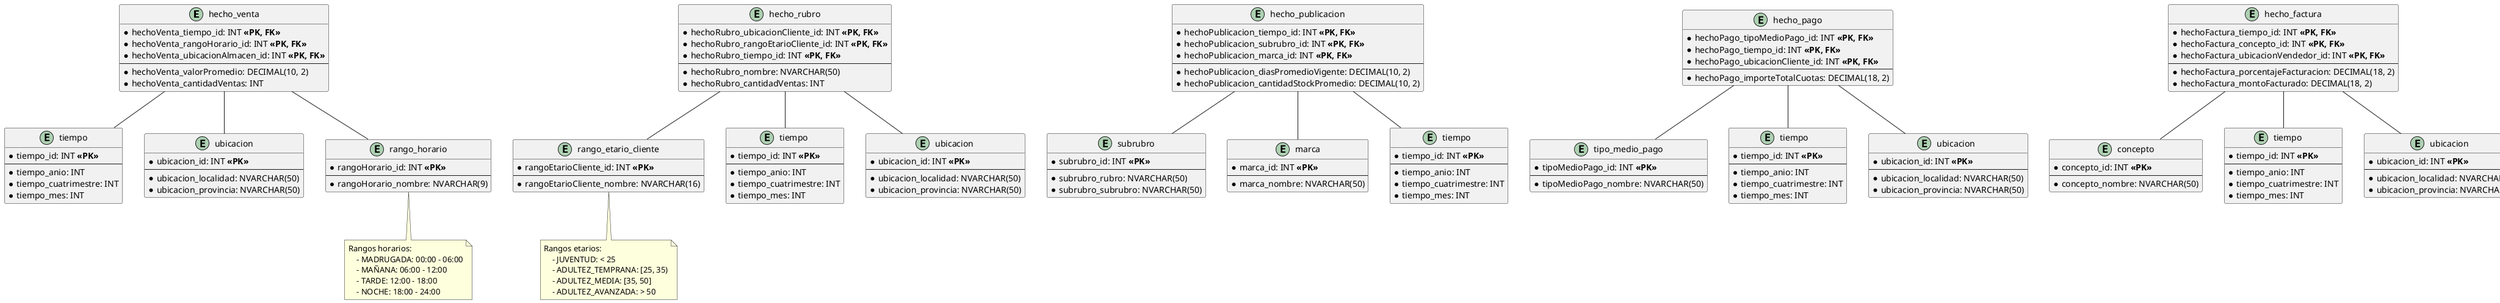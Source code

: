 @startuml  diagrama-entidad-relacion-BI.

/'
    Aclaraciones:
        - Considere no poner la palabra "dimensión" en los nombres de las tablas (por ejemplo, usar solo "tiempo" en lugar de "dimensión_tiempo"). Esto hace los nombres más cortos y claros. Además, el diagrama permite identificar fácilmente qué tablas son hechos y cuáles son dimensiones.

        - La consigna dice: "Se deberán considerar como mínimo las siguientes dimensiones, además de las que el alumno considere convenientes." Por eso, probablemente tengamos que agregar más dimensiones o hechos, o tal vez más atributos en algunas dimensiones.

        - Para avanzar, usé:
            - https://raw.githubusercontent.com/sebastiangilberto/utn-gdd-2c2022-tp/main/tp/der/der_BI.svg
            - Las diapositivas del profesor sobre el modelo de estrella, OLAP y DataWarehouse.

        - No estoy seguro sobre el rango horario y el rango etario. Puede que queden bien como están, tener un atributo para cada tipo o quizas se les ocurra otra idea.

        - Acuerdense de que los tipos datos deben ser los mismos de la tabla principal: "Todas las columnas creadas para las nuevas tablas deberán respetar los mismos tipos de datos de las columnas existentes en la tabla maestra."

        - Tengo dudas sobre si el "producto" debería ser un hecho o una dimensión, o si puede ser ambas cosas en distintas tablas. La misma duda tengo con "publicación".
'/


'----------------------------------
'---------- HECHO VENTA -----------
'----------------------------------

entity "hecho_venta" {
  * hechoVenta_tiempo_id: INT **<<PK, FK>>**
  * hechoVenta_rangoHorario_id: INT **<<PK, FK>>**
  * hechoVenta_ubicacionAlmacen_id: INT **<<PK, FK>>**
  --
    * hechoVenta_valorPromedio: DECIMAL(10, 2)
    * hechoVenta_cantidadVentas: INT
}

entity "tiempo" {
  * tiempo_id: INT **<<PK>>**
  --
    * tiempo_anio: INT  
    * tiempo_cuatrimestre: INT
    * tiempo_mes: INT
}

entity "ubicacion" {
  * ubicacion_id: INT **<<PK>>**
  --
    * ubicacion_localidad: NVARCHAR(50)
    * ubicacion_provincia: NVARCHAR(50)
}

entity "rango_horario" {
  * rangoHorario_id: INT **<<PK>>**
  --
    * rangoHorario_nombre: NVARCHAR(9)
}
note bottom
    Rangos horarios: 
        - MADRUGADA: 00:00 - 06:00
        - MAÑANA: 06:00 - 12:00
        - TARDE: 12:00 - 18:00
        - NOCHE: 18:00 - 24:00 
end note

hecho_venta -- "tiempo"
hecho_venta -- "ubicacion"
hecho_venta -- "rango_horario"


'----------------------------------
'---------- HECHO RUBRO -----------
'----------------------------------

entity "hecho_rubro" {
  * hechoRubro_ubicacionCliente_id: INT **<<PK, FK>>**
  * hechoRubro_rangoEtarioCliente_id: INT **<<PK, FK>>**
  * hechoRubro_tiempo_id: INT **<<PK, FK>>**
  --
    * hechoRubro_nombre: NVARCHAR(50)
    * hechoRubro_cantidadVentas: INT
}

entity "rango_etario_cliente" {
  * rangoEtarioCliente_id: INT **<<PK>>**
  --
    * rangoEtarioCliente_nombre: NVARCHAR(16)
}
note bottom
    Rangos etarios: 
        - JUVENTUD: < 25
        - ADULTEZ_TEMPRANA: [25, 35)
        - ADULTEZ_MEDIA: [35, 50]
        - ADULTEZ_AVANZADA: > 50
end note

entity "tiempo " {
  * tiempo_id: INT **<<PK>>**
  --
    * tiempo_anio: INT  
    * tiempo_cuatrimestre: INT
    * tiempo_mes: INT
}

entity "ubicacion " {
  * ubicacion_id: INT **<<PK>>**
  --
    * ubicacion_localidad: NVARCHAR(50)
    * ubicacion_provincia: NVARCHAR(50)
}

hecho_rubro -- "tiempo "
hecho_rubro -- "ubicacion "
hecho_rubro -- "rango_etario_cliente"


'----------------------------------
'------- HECHO PUBLICACION --------
'----------------------------------

entity "hecho_publicacion" {
  * hechoPublicacion_tiempo_id: INT **<<PK, FK>>**
  * hechoPublicacion_subrubro_id: INT **<<PK, FK>>**
  * hechoPublicacion_marca_id: INT **<<PK, FK>>**
  --
    * hechoPublicacion_diasPromedioVigente: DECIMAL(10, 2)
    * hechoPublicacion_cantidadStockPromedio: DECIMAL(10, 2)
}

entity "subrubro" {
  * subrubro_id: INT **<<PK>>**
  --
    * subrubro_rubro: NVARCHAR(50)
    * subrubro_subrubro: NVARCHAR(50)
}

entity "marca" {
  * marca_id: INT **<<PK>>**
  --
    * marca_nombre: NVARCHAR(50)
}

entity "tiempo  " {
  * tiempo_id: INT **<<PK>>**
  --
    * tiempo_anio: INT  
    * tiempo_cuatrimestre: INT
    * tiempo_mes: INT
}

hecho_publicacion -- "tiempo  "
hecho_publicacion -- "subrubro"
hecho_publicacion -- "marca"


'----------------------------------
'----------- HECHO PAGO -----------
'----------------------------------

entity "hecho_pago" {
  * hechoPago_tipoMedioPago_id: INT **<<PK, FK>>**
  * hechoPago_tiempo_id: INT **<<PK, FK>>**
  * hechoPago_ubicacionCliente_id: INT **<<PK, FK>>**
  --
    * hechoPago_importeTotalCuotas: DECIMAL(18, 2)
}

entity "tipo_medio_pago" {
  * tipoMedioPago_id: INT **<<PK>>**
  --
    * tipoMedioPago_nombre: NVARCHAR(50)
}

entity "tiempo   " {
  * tiempo_id: INT **<<PK>>**
  --
    * tiempo_anio: INT  
    * tiempo_cuatrimestre: INT
    * tiempo_mes: INT
}

entity "ubicacion  " {
  * ubicacion_id: INT **<<PK>>**
  --
    * ubicacion_localidad: NVARCHAR(50)
    * ubicacion_provincia: NVARCHAR(50)
}

hecho_pago -- "tipo_medio_pago"
hecho_pago -- "tiempo   "
hecho_pago -- "ubicacion  "


'----------------------------------
'--------- HECHO FACTURA ----------
'----------------------------------

entity "hecho_factura" {
  * hechoFactura_tiempo_id: INT **<<PK, FK>>**
  * hechoFactura_concepto_id: INT **<<PK, FK>>**
  * hechoFactura_ubicacionVendedor_id: INT **<<PK, FK>>**
  --
    * hechoFactura_porcentajeFacturacion: DECIMAL(18, 2)
    * hechoFactura_montoFacturado: DECIMAL(18, 2)
}

entity "concepto" {
  * concepto_id: INT **<<PK>>**
  --
    * concepto_nombre: NVARCHAR(50)
}

entity "tiempo     " {
  * tiempo_id: INT **<<PK>>**
  --
    * tiempo_anio: INT  
    * tiempo_cuatrimestre: INT
    * tiempo_mes: INT
}

entity "ubicacion    " {
  * ubicacion_id: INT **<<PK>>**
  --
    * ubicacion_localidad: NVARCHAR(50)
    * ubicacion_provincia: NVARCHAR(50)
}

hecho_factura -- "tiempo     "
hecho_factura -- "concepto"
hecho_factura -- "ubicacion    "


'----------------------------------
'---------- HECHO ENVIO -----------
'----------------------------------

entity "hecho_envio" {
  * hechoEnvio_tiempo_id: INT **<<PK, FK>>**
  * hechoEnvio_ubicacionAlmacen_id: INT **<<PK, FK>>**
  * hechoEnvio_tipoEnvio_id: INT **<<PK, FK>>**
  --
    * concepto_porcentajeCumplimiento: DECIMAL(18, 2)
}

entity "tiempo      " {
  * tiempo_id: INT **<<PK>>**
  --
    * tiempo_anio: INT  
    * tiempo_cuatrimestre: INT
    * tiempo_mes: INT
}

entity "ubicacion     " {
  * ubicacion_id: INT **<<PK>>**
  --
    * ubicacion_localidad: NVARCHAR(50)
    * ubicacion_provincia: NVARCHAR(50)
}

entity "tipo_envio" {
  * tipoEnvio_id: INT **<<PK>>**
  --
    * tipoEnvio_nombre: NVARCHAR(50)
}

hecho_envio -- "tiempo      "
hecho_envio -- "ubicacion     "
hecho_envio -- "tipo_envio"


'----------------------------------
'--------- HECHO LOCALIDAD --------
'----------------------------------

entity "hecho_localidad" {
  * hechoLocalidad_ubicacionCliente_id: INT **<<PK, FK>>**
  --
    * hechoLocalidad_costoEnvio: DECIMAL(18, 2)
}

entity "ubicacion      " {
  * ubicacion_id: INT **<<PK>>**
  --
    * ubicacion_localidad: NVARCHAR(50)
    * ubicacion_provincia: NVARCHAR(50)
}

hecho_localidad -- "ubicacion      "

@enduml 
